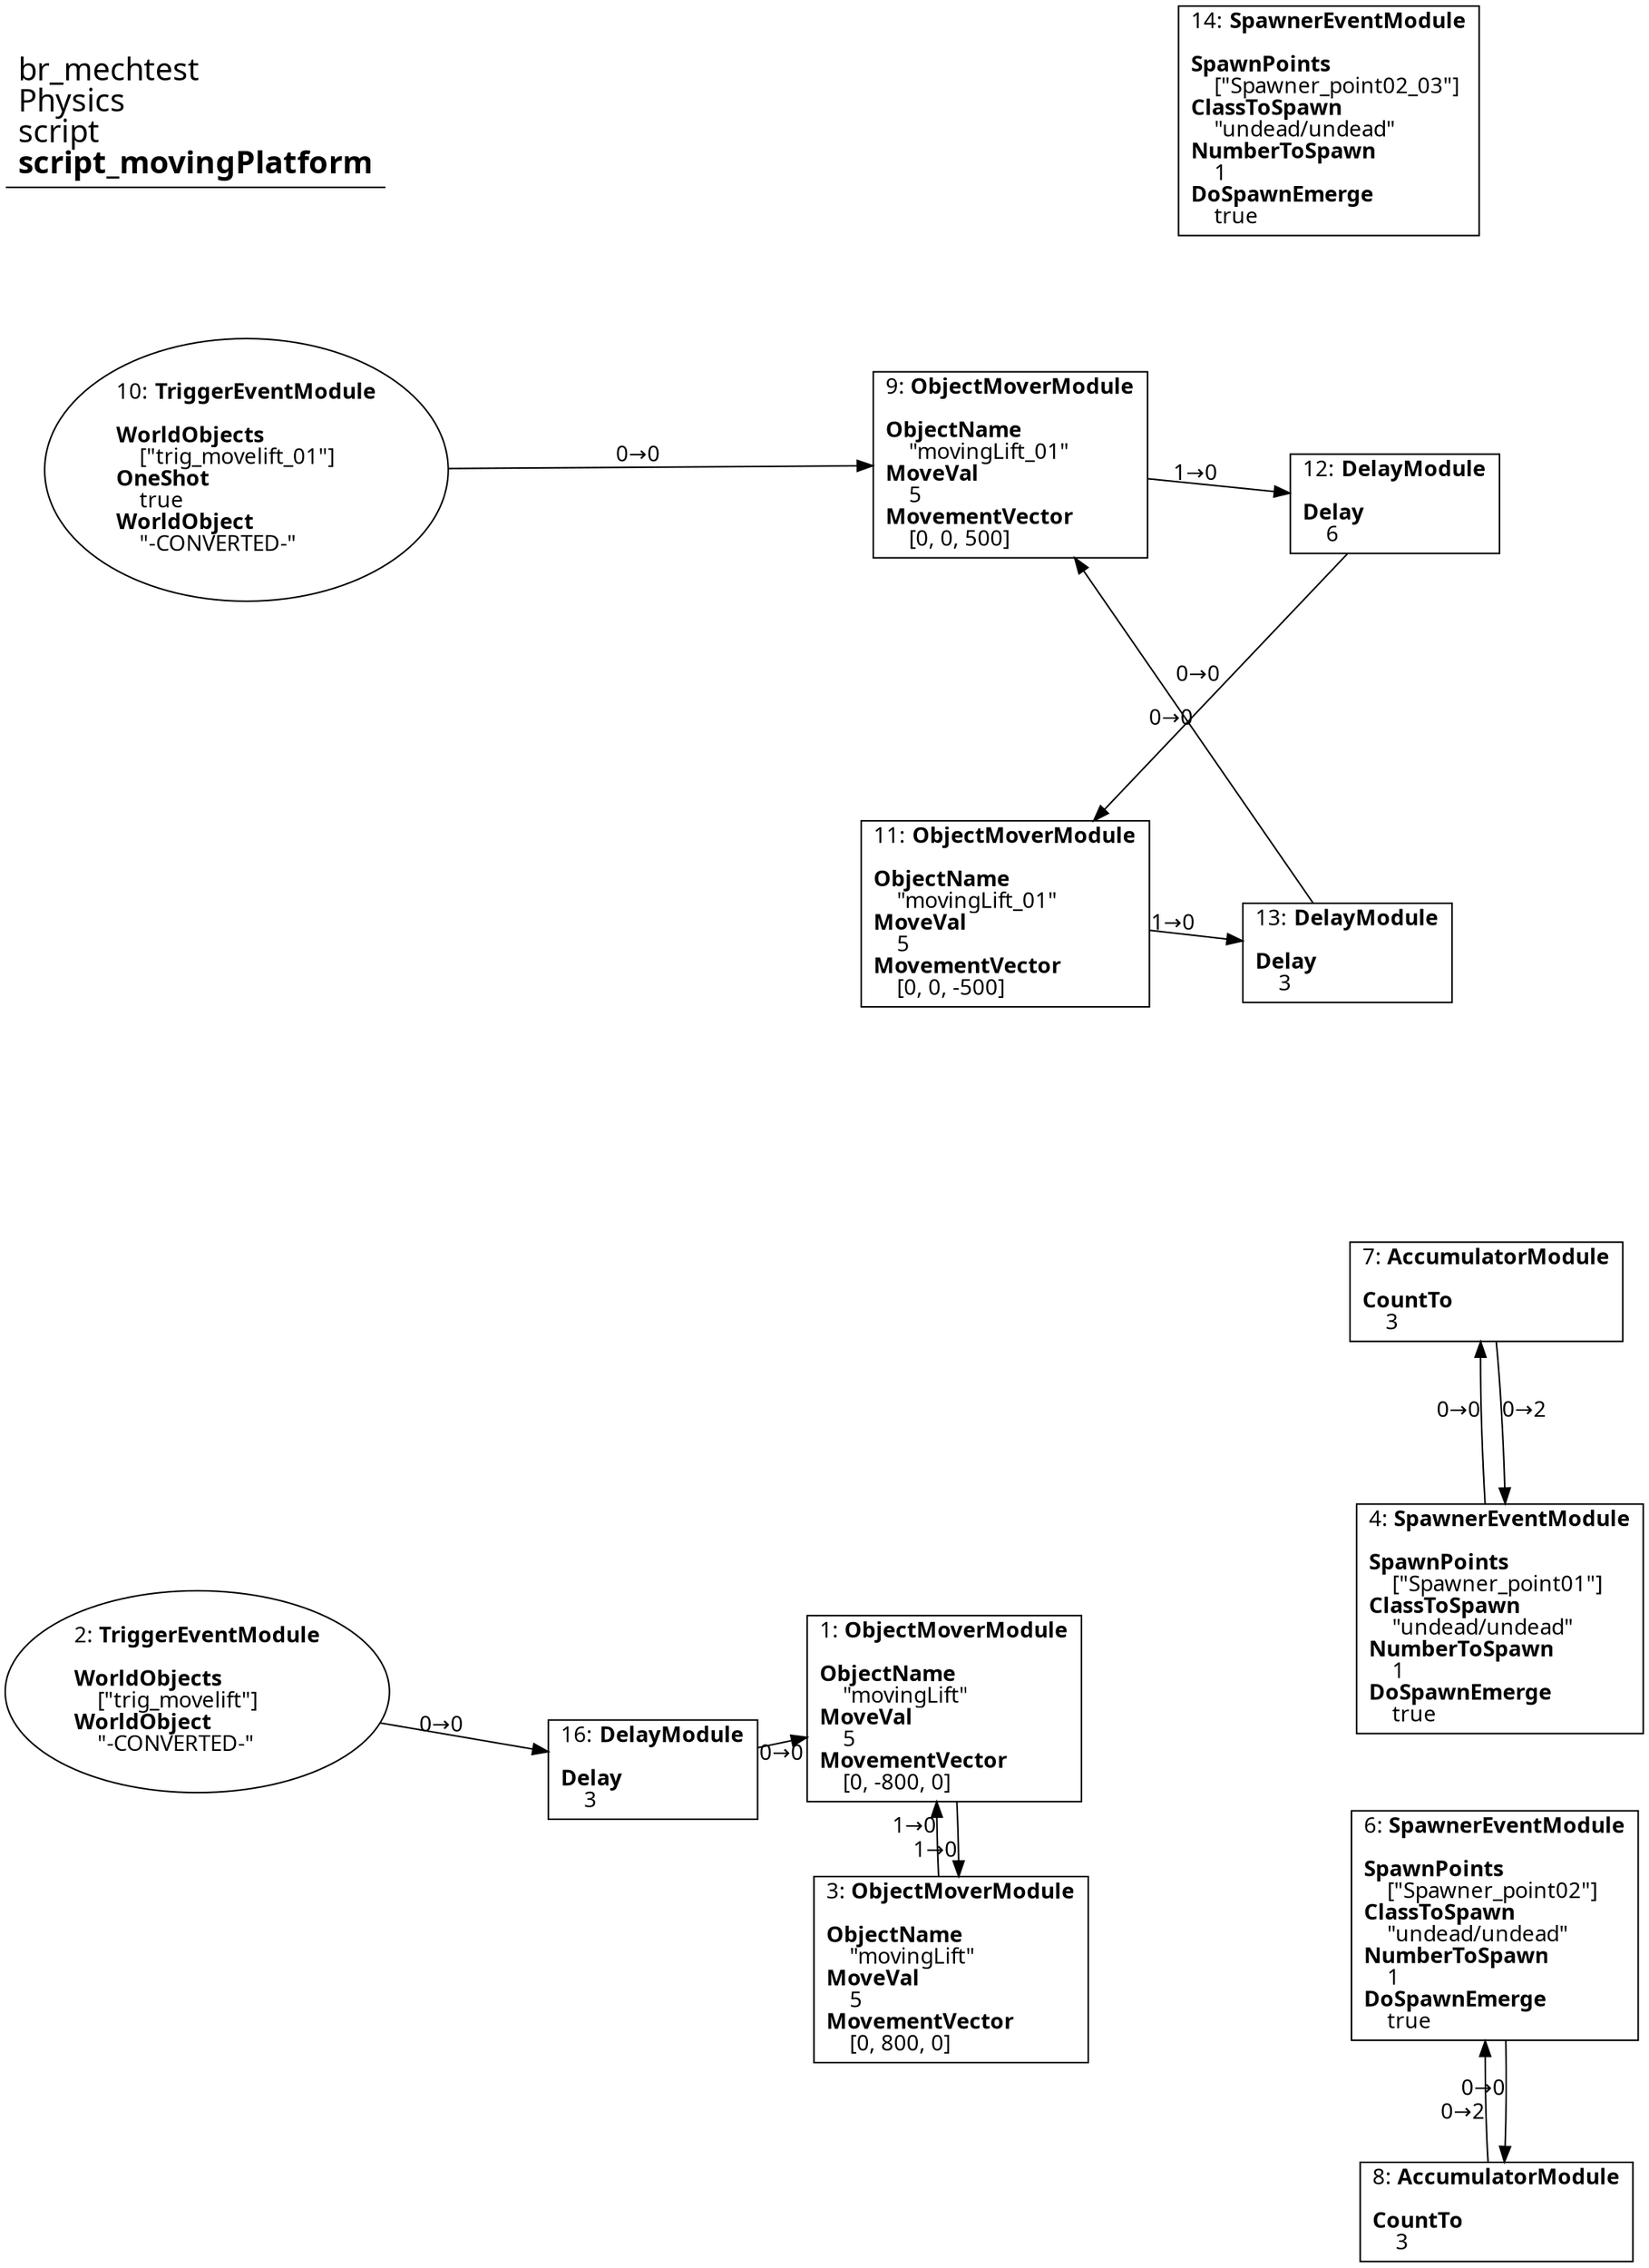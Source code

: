 digraph {
    layout = fdp;
    overlap = prism;
    sep = "+16";
    splines = spline;

    node [ shape = box ];

    graph [ fontname = "Segoe UI" ];
    node [ fontname = "Segoe UI" ];
    edge [ fontname = "Segoe UI" ];

    1 [ label = <1: <b>ObjectMoverModule</b><br/><br/><b>ObjectName</b><br align="left"/>    &quot;movingLift&quot;<br align="left"/><b>MoveVal</b><br align="left"/>    5<br align="left"/><b>MovementVector</b><br align="left"/>    [0, -800, 0]<br align="left"/>> ];
    1 [ pos = "0.39100003,-0.13100001!" ];
    1 -> 3 [ label = "1→0" ];

    2 [ label = <2: <b>TriggerEventModule</b><br/><br/><b>WorldObjects</b><br align="left"/>    [&quot;trig_movelift&quot;]<br align="left"/><b>WorldObject</b><br align="left"/>    &quot;-CONVERTED-&quot;<br align="left"/>> ];
    2 [ shape = oval ]
    2 [ pos = "-0.05,-0.12100001!" ];
    2 -> 16 [ label = "0→0" ];

    3 [ label = <3: <b>ObjectMoverModule</b><br/><br/><b>ObjectName</b><br align="left"/>    &quot;movingLift&quot;<br align="left"/><b>MoveVal</b><br align="left"/>    5<br align="left"/><b>MovementVector</b><br align="left"/>    [0, 800, 0]<br align="left"/>> ];
    3 [ pos = "0.395,-0.28500003!" ];
    3 -> 1 [ label = "1→0" ];

    4 [ label = <4: <b>SpawnerEventModule</b><br/><br/><b>SpawnPoints</b><br align="left"/>    [&quot;Spawner_point01&quot;]<br align="left"/><b>ClassToSpawn</b><br align="left"/>    &quot;undead/undead&quot;<br align="left"/><b>NumberToSpawn</b><br align="left"/>    1<br align="left"/><b>DoSpawnEmerge</b><br align="left"/>    true<br align="left"/>> ];
    4 [ pos = "0.71900004,-0.078!" ];
    4 -> 7 [ label = "0→0" ];

    6 [ label = <6: <b>SpawnerEventModule</b><br/><br/><b>SpawnPoints</b><br align="left"/>    [&quot;Spawner_point02&quot;]<br align="left"/><b>ClassToSpawn</b><br align="left"/>    &quot;undead/undead&quot;<br align="left"/><b>NumberToSpawn</b><br align="left"/>    1<br align="left"/><b>DoSpawnEmerge</b><br align="left"/>    true<br align="left"/>> ];
    6 [ pos = "0.716,-0.259!" ];
    6 -> 8 [ label = "0→0" ];

    7 [ label = <7: <b>AccumulatorModule</b><br/><br/><b>CountTo</b><br align="left"/>    3<br align="left"/>> ];
    7 [ pos = "0.711,0.115!" ];
    7 -> 4 [ label = "0→2" ];

    8 [ label = <8: <b>AccumulatorModule</b><br/><br/><b>CountTo</b><br align="left"/>    3<br align="left"/>> ];
    8 [ pos = "0.717,-0.42800003!" ];
    8 -> 6 [ label = "0→2" ];

    9 [ label = <9: <b>ObjectMoverModule</b><br/><br/><b>ObjectName</b><br align="left"/>    &quot;movingLift_01&quot;<br align="left"/><b>MoveVal</b><br align="left"/>    5<br align="left"/><b>MovementVector</b><br align="left"/>    [0, 0, 500]<br align="left"/>> ];
    9 [ pos = "0.43,0.60300004!" ];
    9 -> 12 [ label = "1→0" ];

    10 [ label = <10: <b>TriggerEventModule</b><br/><br/><b>WorldObjects</b><br align="left"/>    [&quot;trig_movelift_01&quot;]<br align="left"/><b>OneShot</b><br align="left"/>    true<br align="left"/><b>WorldObject</b><br align="left"/>    &quot;-CONVERTED-&quot;<br align="left"/>> ];
    10 [ shape = oval ]
    10 [ pos = "-0.021000002,0.6!" ];
    10 -> 9 [ label = "0→0" ];

    11 [ label = <11: <b>ObjectMoverModule</b><br/><br/><b>ObjectName</b><br align="left"/>    &quot;movingLift_01&quot;<br align="left"/><b>MoveVal</b><br align="left"/>    5<br align="left"/><b>MovementVector</b><br align="left"/>    [0, 0, -500]<br align="left"/>> ];
    11 [ pos = "0.42700002,0.33800003!" ];
    11 -> 13 [ label = "1→0" ];

    12 [ label = <12: <b>DelayModule</b><br/><br/><b>Delay</b><br align="left"/>    6<br align="left"/>> ];
    12 [ pos = "0.657,0.58000004!" ];
    12 -> 11 [ label = "0→0" ];

    13 [ label = <13: <b>DelayModule</b><br/><br/><b>Delay</b><br align="left"/>    3<br align="left"/>> ];
    13 [ pos = "0.629,0.31500003!" ];
    13 -> 9 [ label = "0→0" ];

    14 [ label = <14: <b>SpawnerEventModule</b><br/><br/><b>SpawnPoints</b><br align="left"/>    [&quot;Spawner_point02_03&quot;]<br align="left"/><b>ClassToSpawn</b><br align="left"/>    &quot;undead/undead&quot;<br align="left"/><b>NumberToSpawn</b><br align="left"/>    1<br align="left"/><b>DoSpawnEmerge</b><br align="left"/>    true<br align="left"/>> ];
    14 [ pos = "0.61800003,0.80600005!" ];

    16 [ label = <16: <b>DelayModule</b><br/><br/><b>Delay</b><br align="left"/>    3<br align="left"/>> ];
    16 [ pos = "0.21900001,-0.16700001!" ];
    16 -> 1 [ label = "0→0" ];

    title [ pos = "-0.051000003,0.80700004!" ];
    title [ shape = underline ];
    title [ label = <<font point-size="20">br_mechtest<br align="left"/>Physics<br align="left"/>script<br align="left"/><b>script_movingPlatform</b><br align="left"/></font>> ];
}
